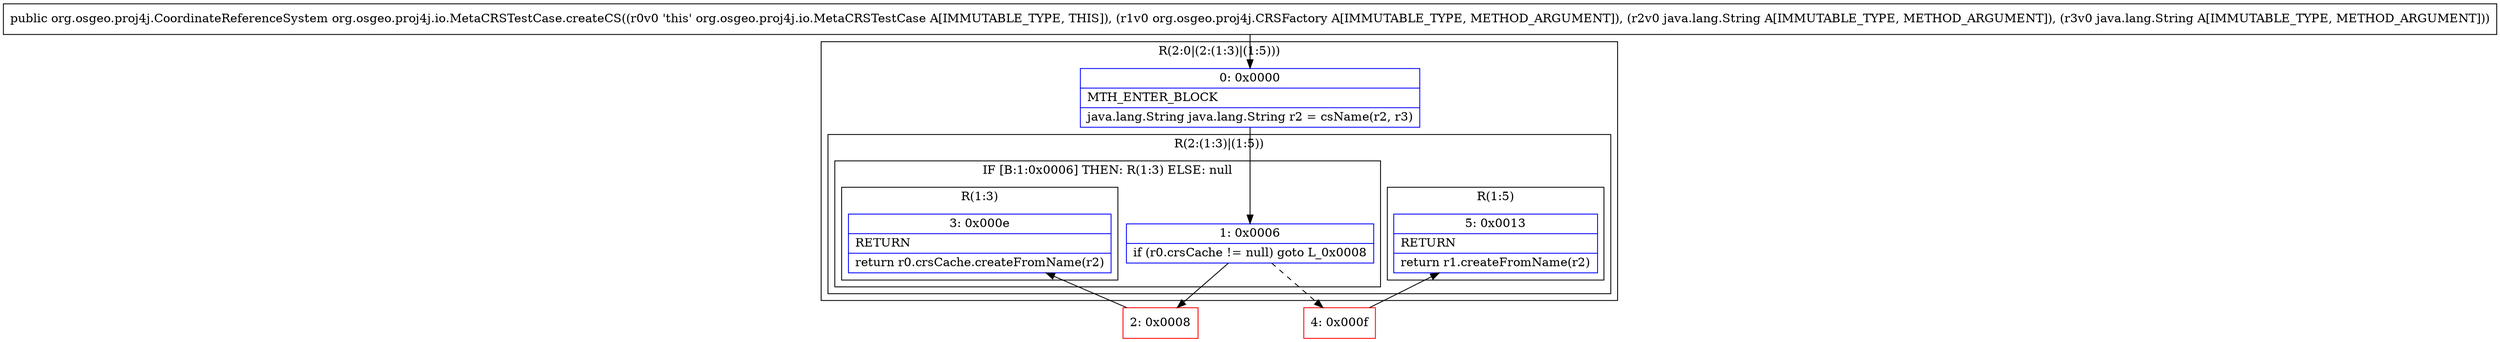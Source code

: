 digraph "CFG fororg.osgeo.proj4j.io.MetaCRSTestCase.createCS(Lorg\/osgeo\/proj4j\/CRSFactory;Ljava\/lang\/String;Ljava\/lang\/String;)Lorg\/osgeo\/proj4j\/CoordinateReferenceSystem;" {
subgraph cluster_Region_1700561073 {
label = "R(2:0|(2:(1:3)|(1:5)))";
node [shape=record,color=blue];
Node_0 [shape=record,label="{0\:\ 0x0000|MTH_ENTER_BLOCK\l|java.lang.String java.lang.String r2 = csName(r2, r3)\l}"];
subgraph cluster_Region_1934124076 {
label = "R(2:(1:3)|(1:5))";
node [shape=record,color=blue];
subgraph cluster_IfRegion_659733550 {
label = "IF [B:1:0x0006] THEN: R(1:3) ELSE: null";
node [shape=record,color=blue];
Node_1 [shape=record,label="{1\:\ 0x0006|if (r0.crsCache != null) goto L_0x0008\l}"];
subgraph cluster_Region_1856724478 {
label = "R(1:3)";
node [shape=record,color=blue];
Node_3 [shape=record,label="{3\:\ 0x000e|RETURN\l|return r0.crsCache.createFromName(r2)\l}"];
}
}
subgraph cluster_Region_874525156 {
label = "R(1:5)";
node [shape=record,color=blue];
Node_5 [shape=record,label="{5\:\ 0x0013|RETURN\l|return r1.createFromName(r2)\l}"];
}
}
}
Node_2 [shape=record,color=red,label="{2\:\ 0x0008}"];
Node_4 [shape=record,color=red,label="{4\:\ 0x000f}"];
MethodNode[shape=record,label="{public org.osgeo.proj4j.CoordinateReferenceSystem org.osgeo.proj4j.io.MetaCRSTestCase.createCS((r0v0 'this' org.osgeo.proj4j.io.MetaCRSTestCase A[IMMUTABLE_TYPE, THIS]), (r1v0 org.osgeo.proj4j.CRSFactory A[IMMUTABLE_TYPE, METHOD_ARGUMENT]), (r2v0 java.lang.String A[IMMUTABLE_TYPE, METHOD_ARGUMENT]), (r3v0 java.lang.String A[IMMUTABLE_TYPE, METHOD_ARGUMENT])) }"];
MethodNode -> Node_0;
Node_0 -> Node_1;
Node_1 -> Node_2;
Node_1 -> Node_4[style=dashed];
Node_2 -> Node_3;
Node_4 -> Node_5;
}

